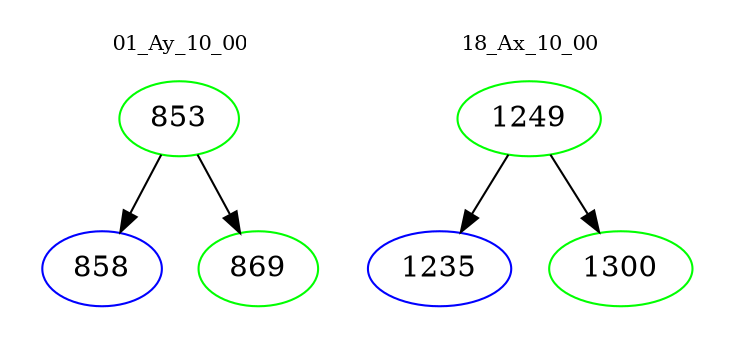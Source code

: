 digraph{
subgraph cluster_0 {
color = white
label = "01_Ay_10_00";
fontsize=10;
T0_853 [label="853", color="green"]
T0_853 -> T0_858 [color="black"]
T0_858 [label="858", color="blue"]
T0_853 -> T0_869 [color="black"]
T0_869 [label="869", color="green"]
}
subgraph cluster_1 {
color = white
label = "18_Ax_10_00";
fontsize=10;
T1_1249 [label="1249", color="green"]
T1_1249 -> T1_1235 [color="black"]
T1_1235 [label="1235", color="blue"]
T1_1249 -> T1_1300 [color="black"]
T1_1300 [label="1300", color="green"]
}
}

